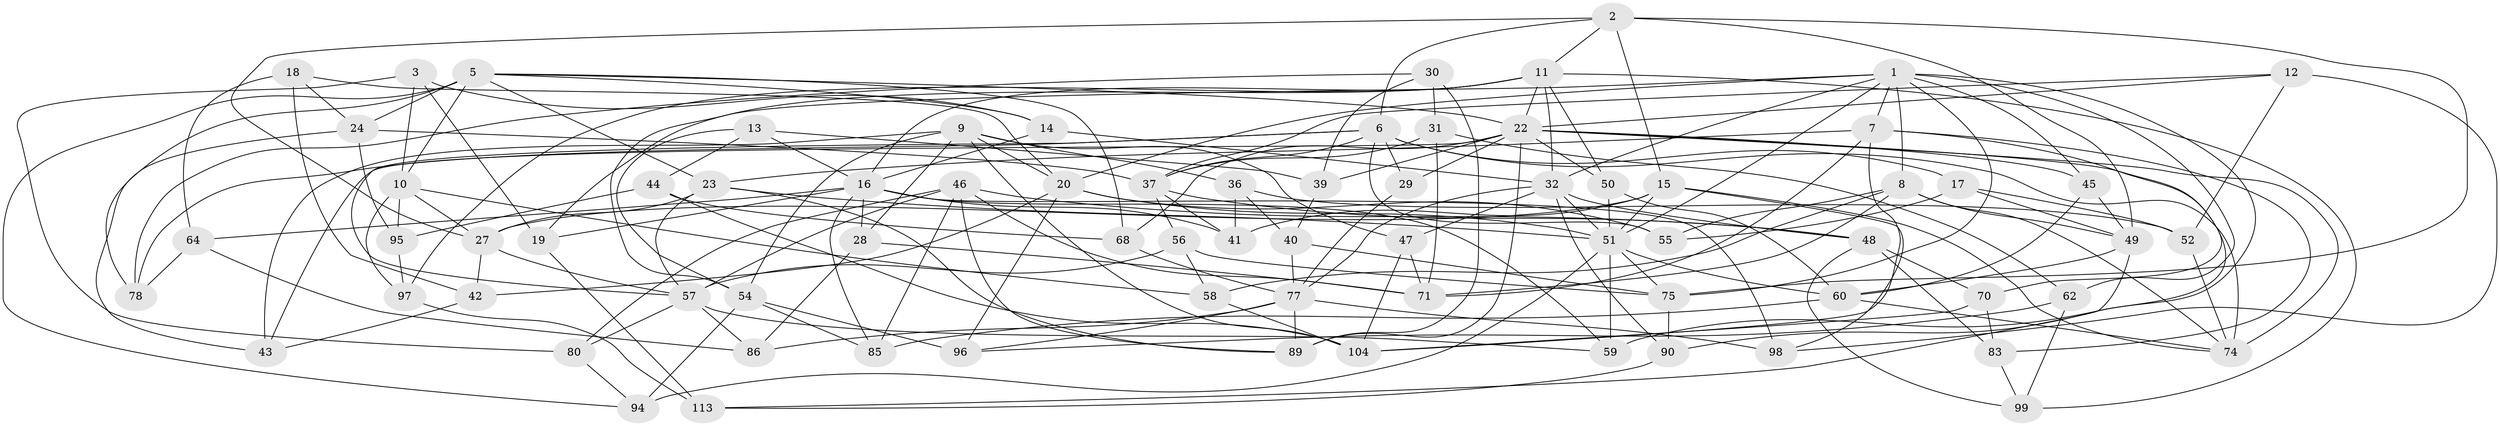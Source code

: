 // original degree distribution, {4: 1.0}
// Generated by graph-tools (version 1.1) at 2025/20/03/04/25 18:20:37]
// undirected, 74 vertices, 194 edges
graph export_dot {
graph [start="1"]
  node [color=gray90,style=filled];
  1 [super="+4+109"];
  2 [super="+26"];
  3;
  5 [super="+122+105"];
  6 [super="+21+110"];
  7 [super="+93"];
  8 [super="+25"];
  9 [super="+107+79"];
  10 [super="+92"];
  11 [super="+61"];
  12;
  13;
  14;
  15 [super="+100"];
  16 [super="+84"];
  17;
  18;
  19;
  20 [super="+34+53"];
  22 [super="+67+123+81"];
  23 [super="+35"];
  24 [super="+38"];
  27 [super="+111"];
  28;
  29;
  30;
  31;
  32 [super="+33"];
  36;
  37 [super="+66"];
  39;
  40;
  41;
  42;
  43;
  44;
  45;
  46 [super="+65"];
  47;
  48 [super="+73"];
  49 [super="+88"];
  50;
  51 [super="+69"];
  52;
  54 [super="+63"];
  55;
  56;
  57 [super="+108+82"];
  58;
  59;
  60 [super="+114"];
  62;
  64;
  68;
  70;
  71 [super="+119"];
  74 [super="+106"];
  75 [super="+76"];
  77 [super="+112+87"];
  78;
  80;
  83;
  85;
  86;
  89 [super="+91"];
  90;
  94;
  95;
  96;
  97;
  98;
  99;
  104 [super="+116"];
  113;
  1 -- 62;
  1 -- 7;
  1 -- 51;
  1 -- 20;
  1 -- 59;
  1 -- 75;
  1 -- 45;
  1 -- 8;
  1 -- 32;
  1 -- 19;
  2 -- 49;
  2 -- 15;
  2 -- 6;
  2 -- 75;
  2 -- 27;
  2 -- 11;
  3 -- 14;
  3 -- 19;
  3 -- 80;
  3 -- 10;
  5 -- 14;
  5 -- 78;
  5 -- 68;
  5 -- 22;
  5 -- 10;
  5 -- 94;
  5 -- 23;
  5 -- 24;
  6 -- 29;
  6 -- 55;
  6 -- 17;
  6 -- 78;
  6 -- 37;
  6 -- 74;
  6 -- 57;
  7 -- 70;
  7 -- 104;
  7 -- 83;
  7 -- 23;
  7 -- 71;
  8 -- 74;
  8 -- 58;
  8 -- 55;
  8 -- 49;
  8 -- 71;
  9 -- 47;
  9 -- 43;
  9 -- 28;
  9 -- 36;
  9 -- 20 [weight=2];
  9 -- 54;
  9 -- 104;
  10 -- 97;
  10 -- 95;
  10 -- 58;
  10 -- 27;
  11 -- 50;
  11 -- 22;
  11 -- 16;
  11 -- 97;
  11 -- 99;
  11 -- 54;
  11 -- 32;
  12 -- 98;
  12 -- 52;
  12 -- 37;
  12 -- 22;
  13 -- 39;
  13 -- 44;
  13 -- 54;
  13 -- 16;
  14 -- 32;
  14 -- 16;
  15 -- 98;
  15 -- 27;
  15 -- 41;
  15 -- 74;
  15 -- 51;
  16 -- 41;
  16 -- 85;
  16 -- 64;
  16 -- 98;
  16 -- 19;
  16 -- 59;
  16 -- 28;
  17 -- 52;
  17 -- 55;
  17 -- 49;
  18 -- 24;
  18 -- 64;
  18 -- 42;
  18 -- 20;
  19 -- 113;
  20 -- 55;
  20 -- 51;
  20 -- 42;
  20 -- 96;
  22 -- 50;
  22 -- 43;
  22 -- 29 [weight=2];
  22 -- 89 [weight=2];
  22 -- 68;
  22 -- 45;
  22 -- 74;
  22 -- 90;
  22 -- 39;
  23 -- 51;
  23 -- 89;
  23 -- 57;
  23 -- 27;
  24 -- 37 [weight=2];
  24 -- 43;
  24 -- 95;
  27 -- 57;
  27 -- 42;
  28 -- 71;
  28 -- 86;
  29 -- 77;
  30 -- 31;
  30 -- 39;
  30 -- 89;
  30 -- 78;
  31 -- 62;
  31 -- 71;
  31 -- 37;
  32 -- 90;
  32 -- 48;
  32 -- 51;
  32 -- 77;
  32 -- 47;
  36 -- 40;
  36 -- 41;
  36 -- 52;
  37 -- 48;
  37 -- 56;
  37 -- 41;
  39 -- 40;
  40 -- 75;
  40 -- 77;
  42 -- 43;
  44 -- 95;
  44 -- 104;
  44 -- 68;
  45 -- 49;
  45 -- 60;
  46 -- 71;
  46 -- 80;
  46 -- 48;
  46 -- 85;
  46 -- 89;
  46 -- 57;
  47 -- 104;
  47 -- 71;
  48 -- 99;
  48 -- 70;
  48 -- 83;
  49 -- 60;
  49 -- 113;
  50 -- 60;
  50 -- 51;
  51 -- 75;
  51 -- 59;
  51 -- 60;
  51 -- 94;
  52 -- 74;
  54 -- 85;
  54 -- 96;
  54 -- 94;
  56 -- 58;
  56 -- 57;
  56 -- 75;
  57 -- 86;
  57 -- 80;
  57 -- 59;
  58 -- 104;
  60 -- 85;
  60 -- 74;
  62 -- 96;
  62 -- 99;
  64 -- 86;
  64 -- 78;
  68 -- 77;
  70 -- 83;
  70 -- 104;
  75 -- 90;
  77 -- 96;
  77 -- 98;
  77 -- 89;
  77 -- 86;
  80 -- 94;
  83 -- 99;
  90 -- 113;
  95 -- 97;
  97 -- 113;
}
